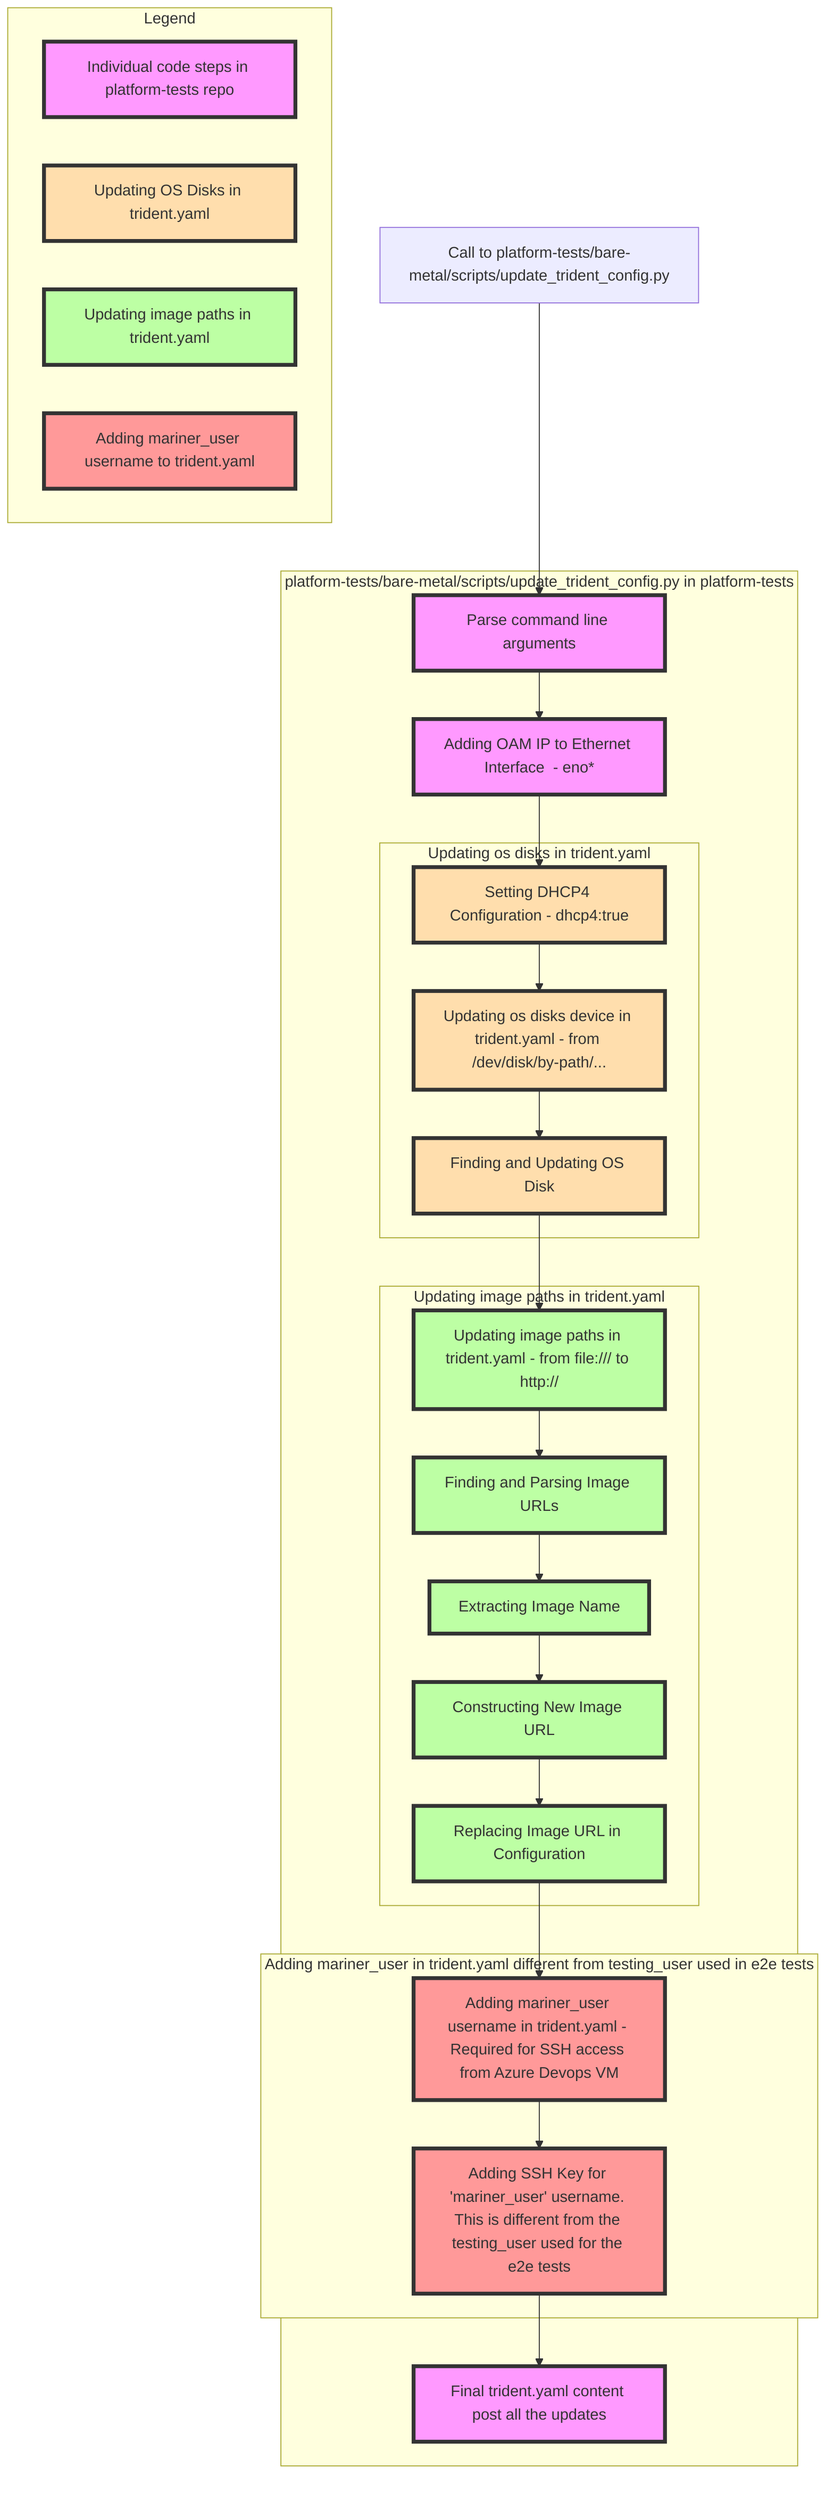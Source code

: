 graph TD;
    classDef Red fill:#FF9999,stroke:#333,stroke-width:4px;
    classDef Amber fill:#FFDEAD,stroke:#333,stroke-width:4px;
    classDef Green fill:#BDFFA4,stroke:#333,stroke-width:4px;
    classDef Purple fill:#f9f,stroke:#333,stroke-width:4px;
    A[Call to platform-tests/bare-metal/scripts/update_trident_config.py] --> B[Parse command line arguments];
    subgraph platform-tests/bare-metal/scripts/update_trident_config.py in platform-tests
      B --> C[Adding OAM IP to Ethernet Interface  - eno*]
      C --> D[Setting DHCP4 Configuration - dhcp4:true];
      subgraph Updating os disks in trident.yaml
        D --> E[Updating os disks device in trident.yaml - from /dev/disk/by-path/...];
        E --> F[Finding and Updating OS Disk];
      end
      subgraph Updating image paths in trident.yaml
        F --> G[Updating image paths in trident.yaml - from file:/// to http://];
        G --> H[Finding and Parsing Image URLs];
        H --> I[Extracting Image Name];
        I --> J[Constructing New Image URL];
        J --> K[Replacing Image URL in Configuration];
      end
      subgraph Adding mariner_user in trident.yaml different from testing_user used in e2e tests
        K --> L[Adding mariner_user username in trident.yaml - Required for SSH access from Azure Devops VM];
        L --> M[Adding SSH Key for 'mariner_user' username. This is different from the testing_user used for the e2e tests];
      end
      M --> N[Final trident.yaml content post all the updates];
      class D,E,F Amber;
      class G,H,I,J,K Green;
      class L,M Red;
      class B,C,N Purple;
    end
    subgraph Legend
        direction LR
        LE1[Individual code steps in platform-tests repo]
        LE2[Updating OS Disks in trident.yaml]
        LE3[Updating image paths in trident.yaml]
        LE4[Adding mariner_user username to trident.yaml]
        class LE1 Purple;
        class LE2 Amber;
        class LE3 Green;
        class LE4 Red;
    end